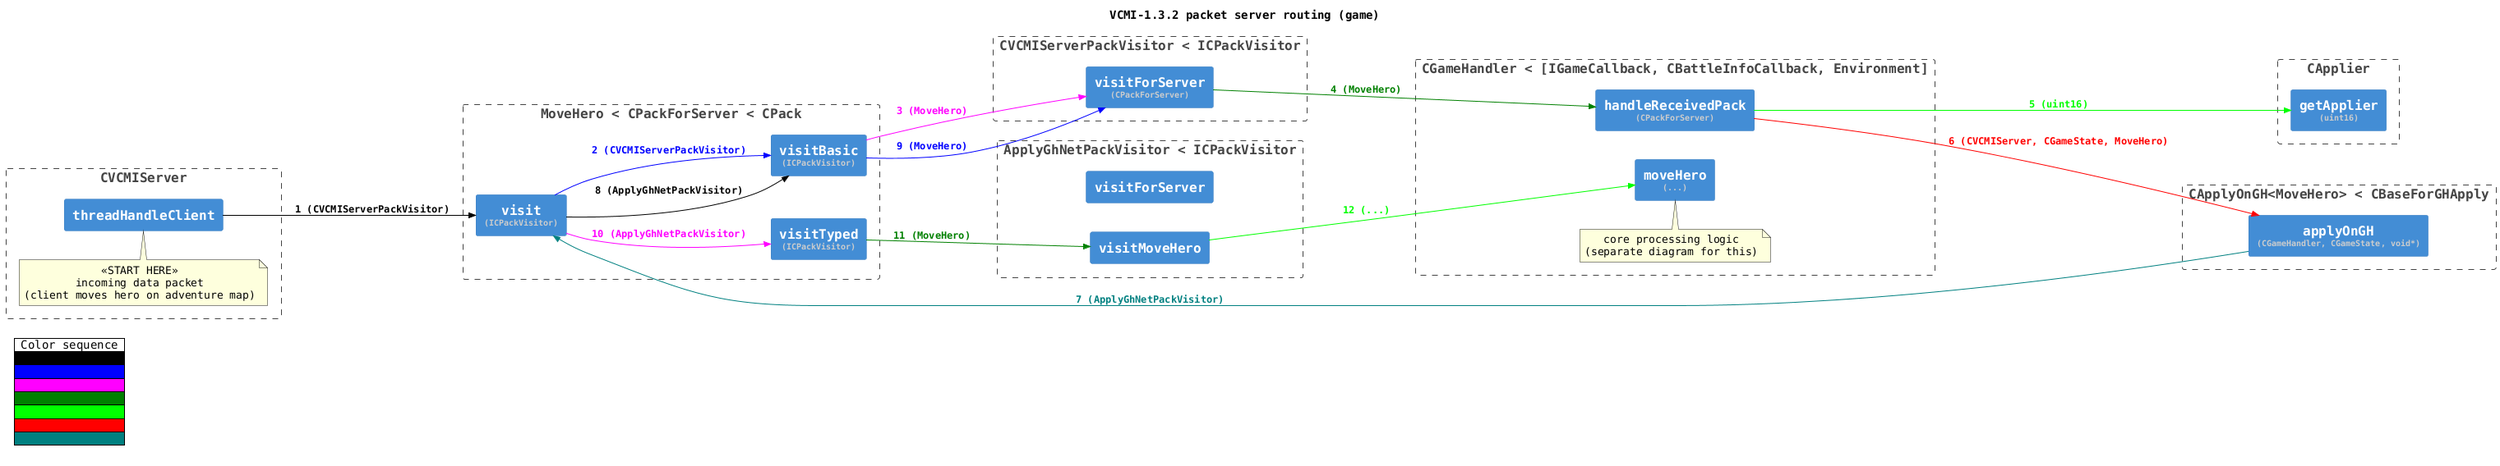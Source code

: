 @startuml "vcmi-1.32-routing-server-game-c4"

!include <C4/C4_Container>

HIDE_STEREOTYPE()
LAYOUT_LEFT_RIGHT()
skinparam DefaultFontName monospaced

title "VCMI-1.3.2 packet server routing (game)"

<style>
note {
  MaximumWidth 500
}
</style>

!$nbsp = "<U+00A0>"

' black
!$c1 = "#000000"
' blue
!$c2 = "#0000FF"
' fuchsia
!$c3 = "#FF00FF"
' green
!$c4 = "#008000"
' lime
!$c5 = "#00FF00"
' red
!$c6 = "#FF0000"
' teal
!$c7 = "#008080"

!function $replace($txt, $search, $repl)
  !$replaced = ""
  !while %strpos($txt, $search) >= 0
    !$position = %strpos($txt, $search)
    !$replaced = $replaced + %substr($txt, 0, $position) + $repl
    !$txt = %substr($txt, $position + %strlen($search))
  !endwhile
  !return $replaced + $txt
!endfunction

' avoids super long note lines in the diagram
!function $str($txt)
  !return $replace($txt, "\n", %newline())
!endfunction


!function $cm($class, $method) return "<font size=8 color=CCC>"+$class+"</font>"+"\n"+$method
!function $fn($method, $args) return $method+"\n<font size=8 color=CCC>("+$replace($args, " ", $nbsp)+")</font>"

!function $ctag()
  !if %not(%variable_exists("$c"))
    !%set_variable_value("$c", 0)
  !elseif (%get_variable_value("$c") >= 7)
    !%set_variable_value("$c", 0)
  !endif

  !%set_variable_value("$c", %get_variable_value("$c") + 1)

  !return "c"+%get_variable_value("$c")
!endfunction

!function $inc()
  !if %not(%variable_exists("$i"))
    !%set_variable_value("$i", 0)
  !endif

  !%set_variable_value("$i", %get_variable_value("$i") + 1)

  !return %get_variable_value("$i")
!endfunction

!function $call($args) return $replace($inc() + " (" + $args + ")", " ", $nbsp)


AddRelTag("c1", $textColor=$c1, $lineColor=$c1)
AddRelTag("c2", $textColor=$c2, $lineColor=$c2)
AddRelTag("c3", $textColor=$c3, $lineColor=$c3)
AddRelTag("c4", $textColor=$c4, $lineColor=$c4)
AddRelTag("c5", $textColor=$c5, $lineColor=$c5)
AddRelTag("c6", $textColor=$c6, $lineColor=$c6)
AddRelTag("c7", $textColor=$c7, $lineColor=$c7)

''''''''''''''''''''''''''''''''''''''''''''''''''''''''''''''''''''''''''''''''
''''''''''''''''''''''''''''''''''''''''''''''''''''''''''''''''''''''''''''''''
''''''''''''''''''''''''''''''''''''''''''''''''''''''''''''''''''''''''''''''''
''' CLASSES
''''''''''''''''''''''''''''''''''''''''''''''''''''''''''''''''''''''''''''''''
''''''''''''''''''''''''''''''''''''''''''''''''''''''''''''''''''''''''''''''''
''''''''''''''''''''''''''''''''''''''''''''''''''''''''''''''''''''''''''''''''

Boundary(CVCMIServer, "CVCMIServer") {
  Container(CVCMIServer_threadHandleClient, "threadHandleClient")
  note top of CVCMIServer_threadHandleClient
    <<START HERE>>
    incoming data packet
    (client moves hero on adventure map)
  end note
}

Boundary(MoveHero, "MoveHero < CPackForServer < CPack") {
  Container(MoveHero_visit, $fn("visit", "ICPackVisitor"))
  Container(MoveHero_visitBasic, $fn("visitBasic", "ICPackVisitor"))
  Container(MoveHero_visitTyped, $fn("visitTyped", "ICPackVisitor"))
}

Boundary(CVCMIServerPackVisitor, "CVCMIServerPackVisitor < ICPackVisitor") {
  Container(CVCMIServerPackVisitor_visitForServer, $fn("visitForServer", "CPackForServer"))
}

Boundary(CGameHandler, "CGameHandler < [IGameCallback, CBattleInfoCallback, Environment]") {
  Container(CGameHandler_handleReceivedPack, $fn("handleReceivedPack", "CPackForServer"))
  Container(CGameHandler_moveHero, $fn("moveHero", "..."))

  note top of CGameHandler_moveHero
    core processing logic
    (separate diagram for this)
  end note
}

Boundary(CApplier, "CApplier") {
  Container(CApplier_getApplier, $fn("getApplier", "uint16"))
}

Boundary(CApplyOnGH, "CApplyOnGH<MoveHero> < CBaseForGHApply") {
  Container(CApplyOnGH_applyOnGH, $fn("applyOnGH", "CGameHandler, CGameState, void*"))
}

Boundary(ApplyGhNetPackVisitor, "ApplyGhNetPackVisitor < ICPackVisitor") {
  Container(ApplyGhNetPackVisitor_visitForServer, "visitForServer")
  Container(ApplyGhNetPackVisitor_visitMoveHero, "visitMoveHero")
}

''''''''''''''''''''''''''''''''''''''''''''''''''''''''''''''''''''''''''''''''
''''''''''''''''''''''''''''''''''''''''''''''''''''''''''''''''''''''''''''''''
''''''''''''''''''''''''''''''''''''''''''''''''''''''''''''''''''''''''''''''''
''' CALLS
''''''''''''''''''''''''''''''''''''''''''''''''''''''''''''''''''''''''''''''''
''''''''''''''''''''''''''''''''''''''''''''''''''''''''''''''''''''''''''''''''
''''''''''''''''''''''''''''''''''''''''''''''''''''''''''''''''''''''''''''''''
''''''''''''''''''''''''''''''''''''''''''''''''''''''''''''''''''''''

Rel(CVCMIServer_threadHandleClient, MoveHero_visit, $call("CVCMIServerPackVisitor"), $tags="$ctag()")
Rel(MoveHero_visit, MoveHero_visitBasic, $call("CVCMIServerPackVisitor"), $tags="$ctag()")
Rel(MoveHero_visitBasic, CVCMIServerPackVisitor_visitForServer, $call("MoveHero"), $tags="$ctag()")
Rel(CVCMIServerPackVisitor_visitForServer, CGameHandler_handleReceivedPack, $call("MoveHero"), $tags="$ctag()")
Rel(CGameHandler_handleReceivedPack, CApplier_getApplier, $call("uint16"), $tags="$ctag()")
Rel(CGameHandler_handleReceivedPack, CApplyOnGH_applyOnGH, $call("CVCMIServer, CGameState, MoveHero"), $tags="$ctag()")
Rel(CApplyOnGH_applyOnGH, MoveHero_visit, $call("ApplyGhNetPackVisitor"), $tags="$ctag()")
Rel(MoveHero_visit, MoveHero_visitBasic, $call("ApplyGhNetPackVisitor"), $tags="$ctag()")
Rel(MoveHero_visitBasic, CVCMIServerPackVisitor_visitForServer, $call("MoveHero"), $tags="$ctag()")
Rel(MoveHero_visit, MoveHero_visitTyped, $call("ApplyGhNetPackVisitor"), $tags="$ctag()")
Rel(MoveHero_visitTyped, ApplyGhNetPackVisitor_visitMoveHero, $call("MoveHero"), $tags="$ctag()")
Rel(ApplyGhNetPackVisitor_visitMoveHero, CGameHandler_moveHero, $call("..."), $tags="$ctag()")

skinparam legend {
  FontColor Black
  BackgroundColor White
  ' does not work for some reason
  BorderColor White
  BorderThickness 0
}

legend bottom left
  | Color sequence |
  | <$c1> |
  | <$c2> |
  | <$c3> |
  | <$c4> |
  | <$c5> |
  | <$c6> |
  | <$c7> |
endlegend

@enduml
